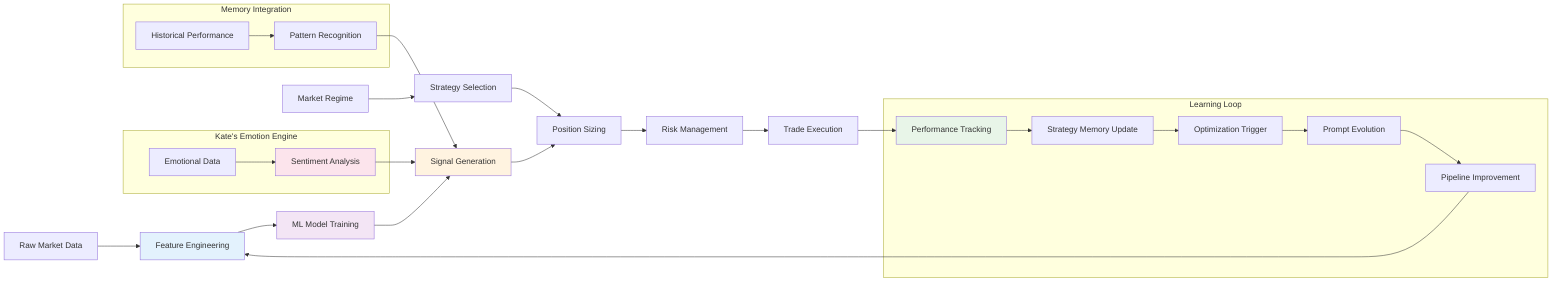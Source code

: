 graph LR
    A[Raw Market Data] --> B[Feature Engineering]
    B --> C[ML Model Training]
    C --> D[Signal Generation]
    D --> E[Position Sizing]
    E --> F[Risk Management]
    F --> G[Trade Execution]
    G --> H[Performance Tracking]
    H --> I[Strategy Memory Update]
    I --> J[Optimization Trigger]
    J --> K[Prompt Evolution]
    K --> L[Pipeline Improvement]
    L --> B
    
    M[Emotional Data] --> N[Sentiment Analysis]
    N --> D
    
    O[Historical Performance] --> P[Pattern Recognition]
    P --> D
    
    Q[Market Regime] --> R[Strategy Selection]
    R --> E
    
    subgraph "Learning Loop"
        H
        I
        J
        K
        L
    end
    
    subgraph "Kate's Emotion Engine"
        M
        N
    end
    
    subgraph "Memory Integration"
        O
        P
    end
    
    style B fill:#e3f2fd
    style C fill:#f3e5f5
    style D fill:#fff3e0
    style H fill:#e8f5e8
    style N fill:#fce4ec